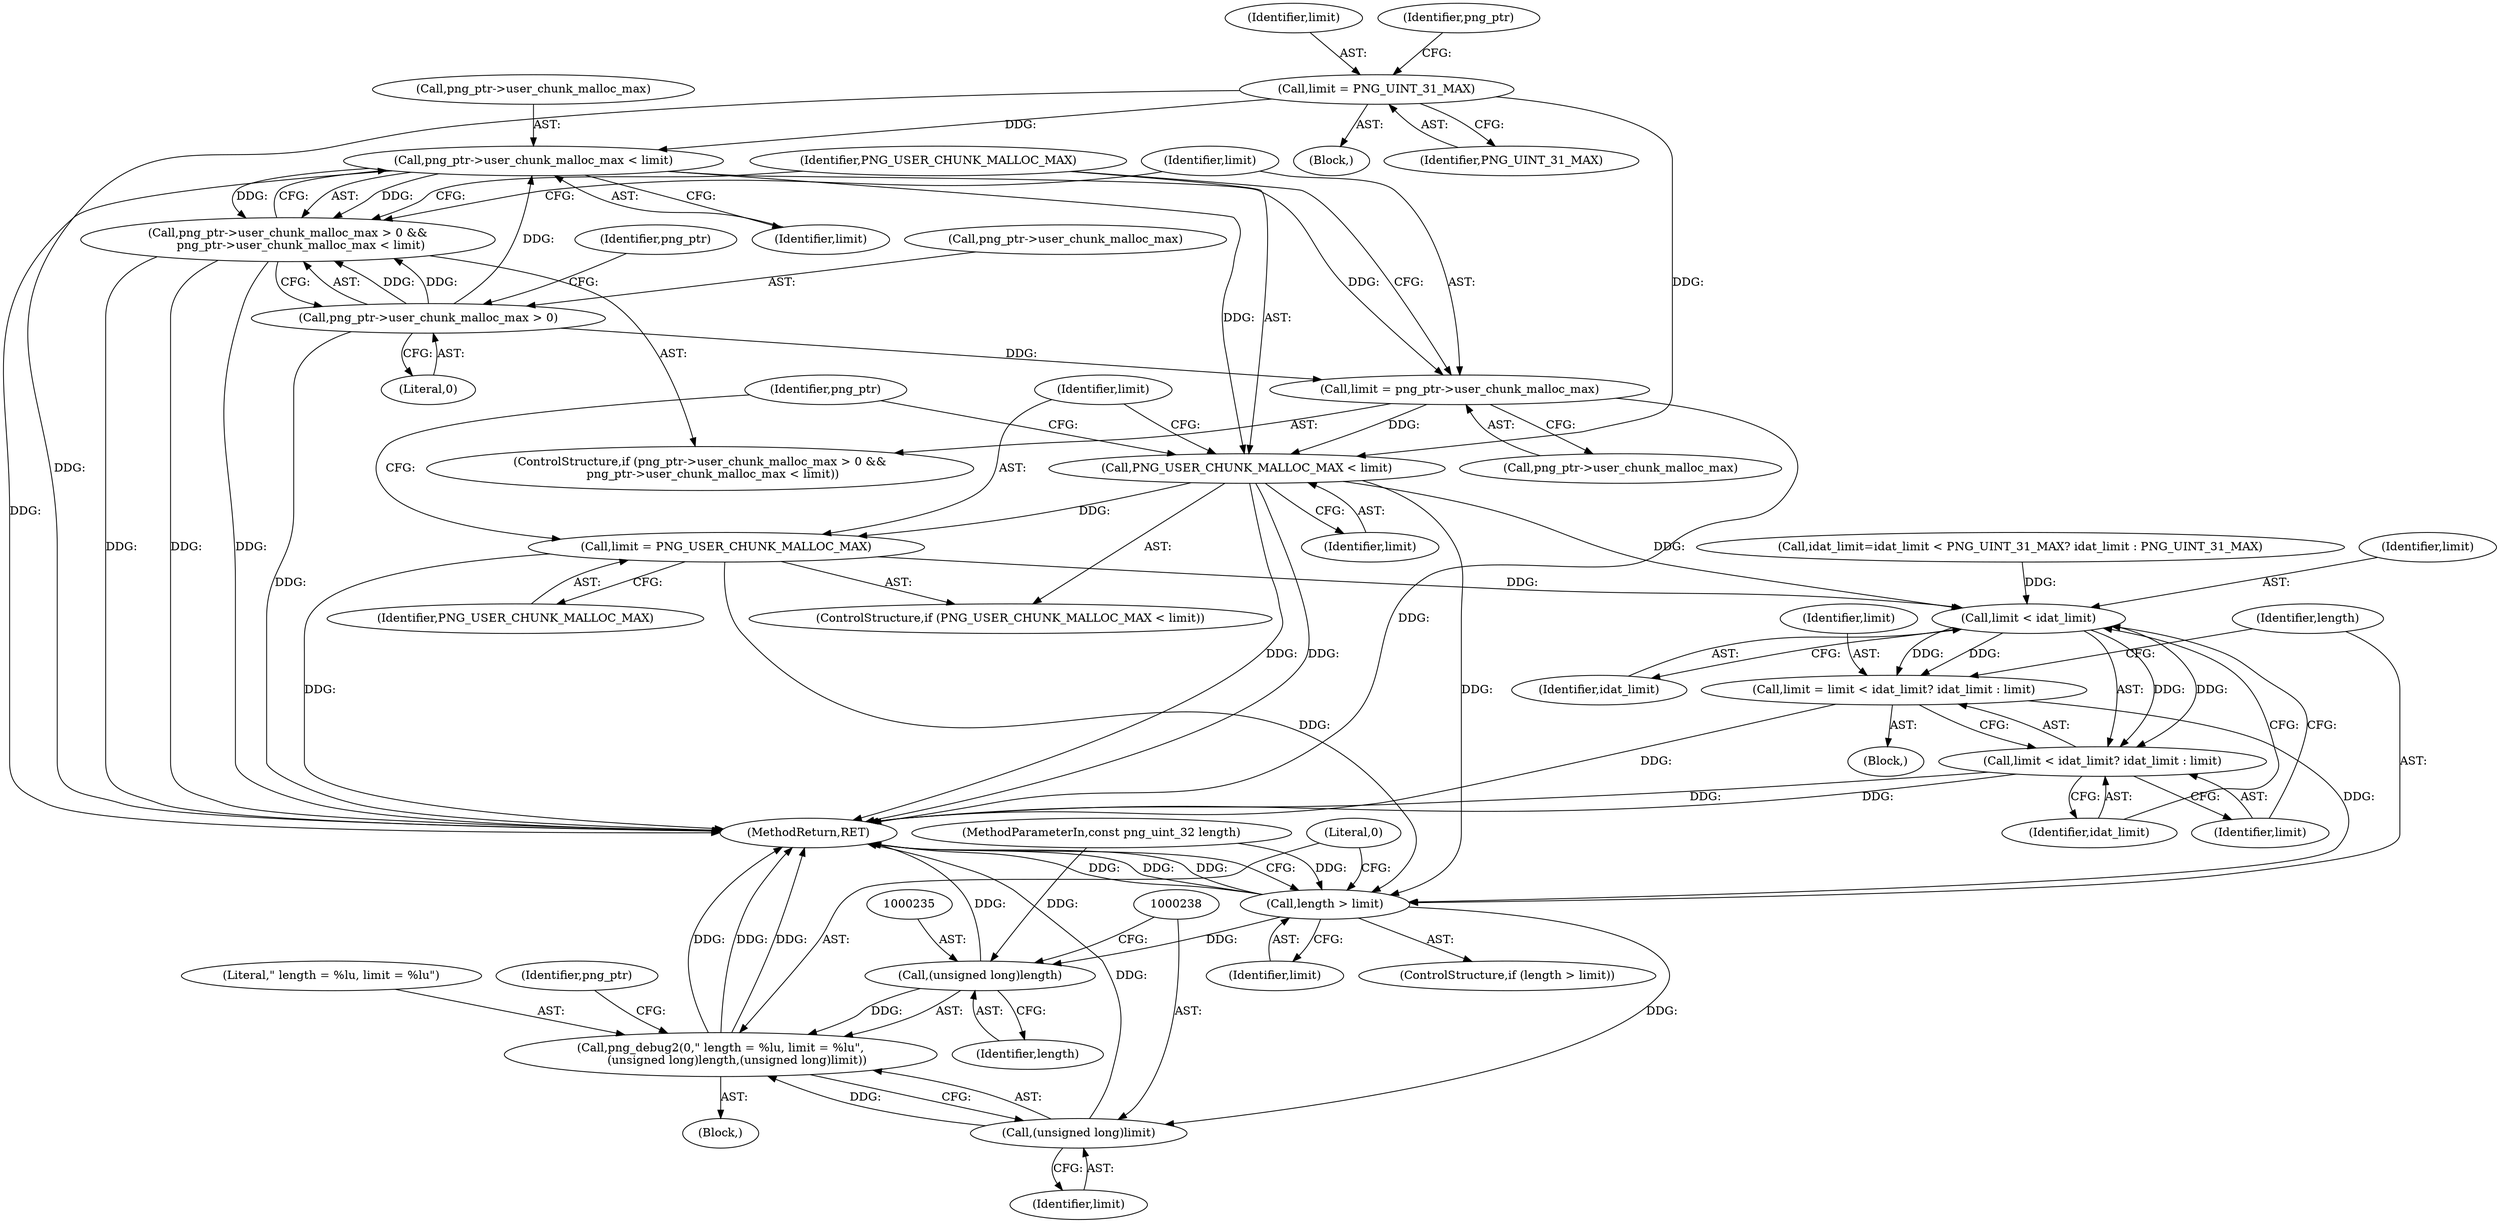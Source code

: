 digraph "0_libpng_8a05766cb74af05c04c53e6c9d60c13fc4d59bf2@API" {
"1000116" [label="(Call,png_ptr->user_chunk_malloc_max < limit)"];
"1000111" [label="(Call,png_ptr->user_chunk_malloc_max > 0)"];
"1000106" [label="(Call,limit = PNG_UINT_31_MAX)"];
"1000110" [label="(Call,png_ptr->user_chunk_malloc_max > 0 &&\n       png_ptr->user_chunk_malloc_max < limit)"];
"1000121" [label="(Call,limit = png_ptr->user_chunk_malloc_max)"];
"1000127" [label="(Call,PNG_USER_CHUNK_MALLOC_MAX < limit)"];
"1000130" [label="(Call,limit = PNG_USER_CHUNK_MALLOC_MAX)"];
"1000221" [label="(Call,limit < idat_limit)"];
"1000218" [label="(Call,limit = limit < idat_limit? idat_limit : limit)"];
"1000227" [label="(Call,length > limit)"];
"1000234" [label="(Call,(unsigned long)length)"];
"1000231" [label="(Call,png_debug2(0,\" length = %lu, limit = %lu\",\n         (unsigned long)length,(unsigned long)limit))"];
"1000237" [label="(Call,(unsigned long)limit)"];
"1000220" [label="(Call,limit < idat_limit? idat_limit : limit)"];
"1000120" [label="(Identifier,limit)"];
"1000109" [label="(ControlStructure,if (png_ptr->user_chunk_malloc_max > 0 &&\n       png_ptr->user_chunk_malloc_max < limit))"];
"1000234" [label="(Call,(unsigned long)length)"];
"1000227" [label="(Call,length > limit)"];
"1000121" [label="(Call,limit = png_ptr->user_chunk_malloc_max)"];
"1000126" [label="(ControlStructure,if (PNG_USER_CHUNK_MALLOC_MAX < limit))"];
"1000219" [label="(Identifier,limit)"];
"1000129" [label="(Identifier,limit)"];
"1000122" [label="(Identifier,limit)"];
"1000224" [label="(Identifier,idat_limit)"];
"1000233" [label="(Literal,\" length = %lu, limit = %lu\")"];
"1000127" [label="(Call,PNG_USER_CHUNK_MALLOC_MAX < limit)"];
"1000229" [label="(Identifier,limit)"];
"1000241" [label="(Identifier,png_ptr)"];
"1000232" [label="(Literal,0)"];
"1000118" [label="(Identifier,png_ptr)"];
"1000243" [label="(MethodReturn,RET)"];
"1000231" [label="(Call,png_debug2(0,\" length = %lu, limit = %lu\",\n         (unsigned long)length,(unsigned long)limit))"];
"1000112" [label="(Call,png_ptr->user_chunk_malloc_max)"];
"1000210" [label="(Call,idat_limit=idat_limit < PNG_UINT_31_MAX? idat_limit : PNG_UINT_31_MAX)"];
"1000223" [label="(Identifier,idat_limit)"];
"1000218" [label="(Call,limit = limit < idat_limit? idat_limit : limit)"];
"1000139" [label="(Block,)"];
"1000228" [label="(Identifier,length)"];
"1000107" [label="(Identifier,limit)"];
"1000115" [label="(Literal,0)"];
"1000136" [label="(Identifier,png_ptr)"];
"1000131" [label="(Identifier,limit)"];
"1000132" [label="(Identifier,PNG_USER_CHUNK_MALLOC_MAX)"];
"1000104" [label="(Block,)"];
"1000221" [label="(Call,limit < idat_limit)"];
"1000106" [label="(Call,limit = PNG_UINT_31_MAX)"];
"1000128" [label="(Identifier,PNG_USER_CHUNK_MALLOC_MAX)"];
"1000123" [label="(Call,png_ptr->user_chunk_malloc_max)"];
"1000116" [label="(Call,png_ptr->user_chunk_malloc_max < limit)"];
"1000220" [label="(Call,limit < idat_limit? idat_limit : limit)"];
"1000222" [label="(Identifier,limit)"];
"1000111" [label="(Call,png_ptr->user_chunk_malloc_max > 0)"];
"1000113" [label="(Identifier,png_ptr)"];
"1000226" [label="(ControlStructure,if (length > limit))"];
"1000225" [label="(Identifier,limit)"];
"1000237" [label="(Call,(unsigned long)limit)"];
"1000230" [label="(Block,)"];
"1000108" [label="(Identifier,PNG_UINT_31_MAX)"];
"1000236" [label="(Identifier,length)"];
"1000103" [label="(MethodParameterIn,const png_uint_32 length)"];
"1000239" [label="(Identifier,limit)"];
"1000117" [label="(Call,png_ptr->user_chunk_malloc_max)"];
"1000130" [label="(Call,limit = PNG_USER_CHUNK_MALLOC_MAX)"];
"1000110" [label="(Call,png_ptr->user_chunk_malloc_max > 0 &&\n       png_ptr->user_chunk_malloc_max < limit)"];
"1000116" -> "1000110"  [label="AST: "];
"1000116" -> "1000120"  [label="CFG: "];
"1000117" -> "1000116"  [label="AST: "];
"1000120" -> "1000116"  [label="AST: "];
"1000110" -> "1000116"  [label="CFG: "];
"1000116" -> "1000243"  [label="DDG: "];
"1000116" -> "1000110"  [label="DDG: "];
"1000116" -> "1000110"  [label="DDG: "];
"1000111" -> "1000116"  [label="DDG: "];
"1000106" -> "1000116"  [label="DDG: "];
"1000116" -> "1000121"  [label="DDG: "];
"1000116" -> "1000127"  [label="DDG: "];
"1000111" -> "1000110"  [label="AST: "];
"1000111" -> "1000115"  [label="CFG: "];
"1000112" -> "1000111"  [label="AST: "];
"1000115" -> "1000111"  [label="AST: "];
"1000118" -> "1000111"  [label="CFG: "];
"1000110" -> "1000111"  [label="CFG: "];
"1000111" -> "1000243"  [label="DDG: "];
"1000111" -> "1000110"  [label="DDG: "];
"1000111" -> "1000110"  [label="DDG: "];
"1000111" -> "1000121"  [label="DDG: "];
"1000106" -> "1000104"  [label="AST: "];
"1000106" -> "1000108"  [label="CFG: "];
"1000107" -> "1000106"  [label="AST: "];
"1000108" -> "1000106"  [label="AST: "];
"1000113" -> "1000106"  [label="CFG: "];
"1000106" -> "1000243"  [label="DDG: "];
"1000106" -> "1000127"  [label="DDG: "];
"1000110" -> "1000109"  [label="AST: "];
"1000122" -> "1000110"  [label="CFG: "];
"1000128" -> "1000110"  [label="CFG: "];
"1000110" -> "1000243"  [label="DDG: "];
"1000110" -> "1000243"  [label="DDG: "];
"1000110" -> "1000243"  [label="DDG: "];
"1000121" -> "1000109"  [label="AST: "];
"1000121" -> "1000123"  [label="CFG: "];
"1000122" -> "1000121"  [label="AST: "];
"1000123" -> "1000121"  [label="AST: "];
"1000128" -> "1000121"  [label="CFG: "];
"1000121" -> "1000243"  [label="DDG: "];
"1000121" -> "1000127"  [label="DDG: "];
"1000127" -> "1000126"  [label="AST: "];
"1000127" -> "1000129"  [label="CFG: "];
"1000128" -> "1000127"  [label="AST: "];
"1000129" -> "1000127"  [label="AST: "];
"1000131" -> "1000127"  [label="CFG: "];
"1000136" -> "1000127"  [label="CFG: "];
"1000127" -> "1000243"  [label="DDG: "];
"1000127" -> "1000243"  [label="DDG: "];
"1000127" -> "1000130"  [label="DDG: "];
"1000127" -> "1000221"  [label="DDG: "];
"1000127" -> "1000227"  [label="DDG: "];
"1000130" -> "1000126"  [label="AST: "];
"1000130" -> "1000132"  [label="CFG: "];
"1000131" -> "1000130"  [label="AST: "];
"1000132" -> "1000130"  [label="AST: "];
"1000136" -> "1000130"  [label="CFG: "];
"1000130" -> "1000243"  [label="DDG: "];
"1000130" -> "1000221"  [label="DDG: "];
"1000130" -> "1000227"  [label="DDG: "];
"1000221" -> "1000220"  [label="AST: "];
"1000221" -> "1000223"  [label="CFG: "];
"1000222" -> "1000221"  [label="AST: "];
"1000223" -> "1000221"  [label="AST: "];
"1000224" -> "1000221"  [label="CFG: "];
"1000225" -> "1000221"  [label="CFG: "];
"1000221" -> "1000218"  [label="DDG: "];
"1000221" -> "1000218"  [label="DDG: "];
"1000210" -> "1000221"  [label="DDG: "];
"1000221" -> "1000220"  [label="DDG: "];
"1000221" -> "1000220"  [label="DDG: "];
"1000218" -> "1000139"  [label="AST: "];
"1000218" -> "1000220"  [label="CFG: "];
"1000219" -> "1000218"  [label="AST: "];
"1000220" -> "1000218"  [label="AST: "];
"1000228" -> "1000218"  [label="CFG: "];
"1000218" -> "1000243"  [label="DDG: "];
"1000218" -> "1000227"  [label="DDG: "];
"1000227" -> "1000226"  [label="AST: "];
"1000227" -> "1000229"  [label="CFG: "];
"1000228" -> "1000227"  [label="AST: "];
"1000229" -> "1000227"  [label="AST: "];
"1000232" -> "1000227"  [label="CFG: "];
"1000243" -> "1000227"  [label="CFG: "];
"1000227" -> "1000243"  [label="DDG: "];
"1000227" -> "1000243"  [label="DDG: "];
"1000227" -> "1000243"  [label="DDG: "];
"1000103" -> "1000227"  [label="DDG: "];
"1000227" -> "1000234"  [label="DDG: "];
"1000227" -> "1000237"  [label="DDG: "];
"1000234" -> "1000231"  [label="AST: "];
"1000234" -> "1000236"  [label="CFG: "];
"1000235" -> "1000234"  [label="AST: "];
"1000236" -> "1000234"  [label="AST: "];
"1000238" -> "1000234"  [label="CFG: "];
"1000234" -> "1000243"  [label="DDG: "];
"1000234" -> "1000231"  [label="DDG: "];
"1000103" -> "1000234"  [label="DDG: "];
"1000231" -> "1000230"  [label="AST: "];
"1000231" -> "1000237"  [label="CFG: "];
"1000232" -> "1000231"  [label="AST: "];
"1000233" -> "1000231"  [label="AST: "];
"1000237" -> "1000231"  [label="AST: "];
"1000241" -> "1000231"  [label="CFG: "];
"1000231" -> "1000243"  [label="DDG: "];
"1000231" -> "1000243"  [label="DDG: "];
"1000231" -> "1000243"  [label="DDG: "];
"1000237" -> "1000231"  [label="DDG: "];
"1000237" -> "1000239"  [label="CFG: "];
"1000238" -> "1000237"  [label="AST: "];
"1000239" -> "1000237"  [label="AST: "];
"1000237" -> "1000243"  [label="DDG: "];
"1000220" -> "1000224"  [label="CFG: "];
"1000220" -> "1000225"  [label="CFG: "];
"1000224" -> "1000220"  [label="AST: "];
"1000225" -> "1000220"  [label="AST: "];
"1000220" -> "1000243"  [label="DDG: "];
"1000220" -> "1000243"  [label="DDG: "];
}
